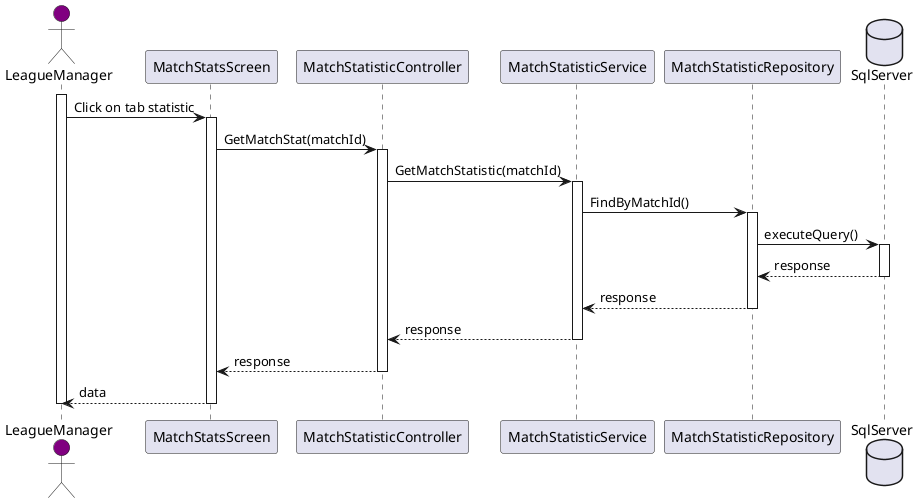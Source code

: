 @startuml View MatchStat (League)
actor LeagueManager #Purple
participant MatchStatsScreen 
participant MatchStatisticController
participant MatchStatisticService
participant MatchStatisticRepository
database SqlServer

activate LeagueManager
    LeagueManager -> MatchStatsScreen: Click on tab statistic
    activate MatchStatsScreen
        MatchStatsScreen -> MatchStatisticController: GetMatchStat(matchId)
        activate MatchStatisticController
            MatchStatisticController -> MatchStatisticService: GetMatchStatistic(matchId)
            activate MatchStatisticService
                MatchStatisticService -> MatchStatisticRepository: FindByMatchId()
                activate MatchStatisticRepository
                    MatchStatisticRepository -> SqlServer: executeQuery()
                    activate SqlServer
                        SqlServer --> MatchStatisticRepository : response
                    deactivate SqlServer
                    MatchStatisticRepository --> MatchStatisticService: response
                deactivate MatchStatisticRepository
                    MatchStatisticService --> MatchStatisticController: response
            deactivate MatchStatisticService
            MatchStatisticController --> MatchStatsScreen: response
        deactivate MatchStatisticController
        MatchStatsScreen --> LeagueManager: data
    deactivate MatchStatsScreen
deactivate LeagueManager 
@enduml